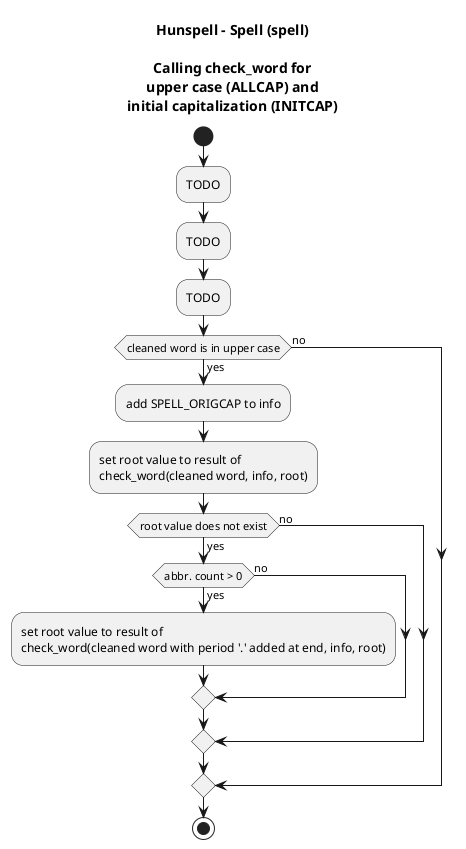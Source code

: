 @startuml
skinparam backgroundcolor White|White

title Hunspell - Spell (spell)\n\nCalling check_word for\nupper case (ALLCAP) and\ninitial capitalization (INITCAP)

start

:TODO;
:TODO;
:TODO;

if (cleaned word is in upper case) then (yes)
	:add SPELL_ORIGCAP to info;
	:set root value to result of\ncheck_word(cleaned word, info, root);
	if (root value does not exist) then (yes)
		if (abbr. count > 0) then (yes)
			:set root value to result of\ncheck_word(cleaned word with period '.' added at end, info, root);
		else (no)
		endif
	else (no)
	endif
else (no)
endif

stop

@enduml
